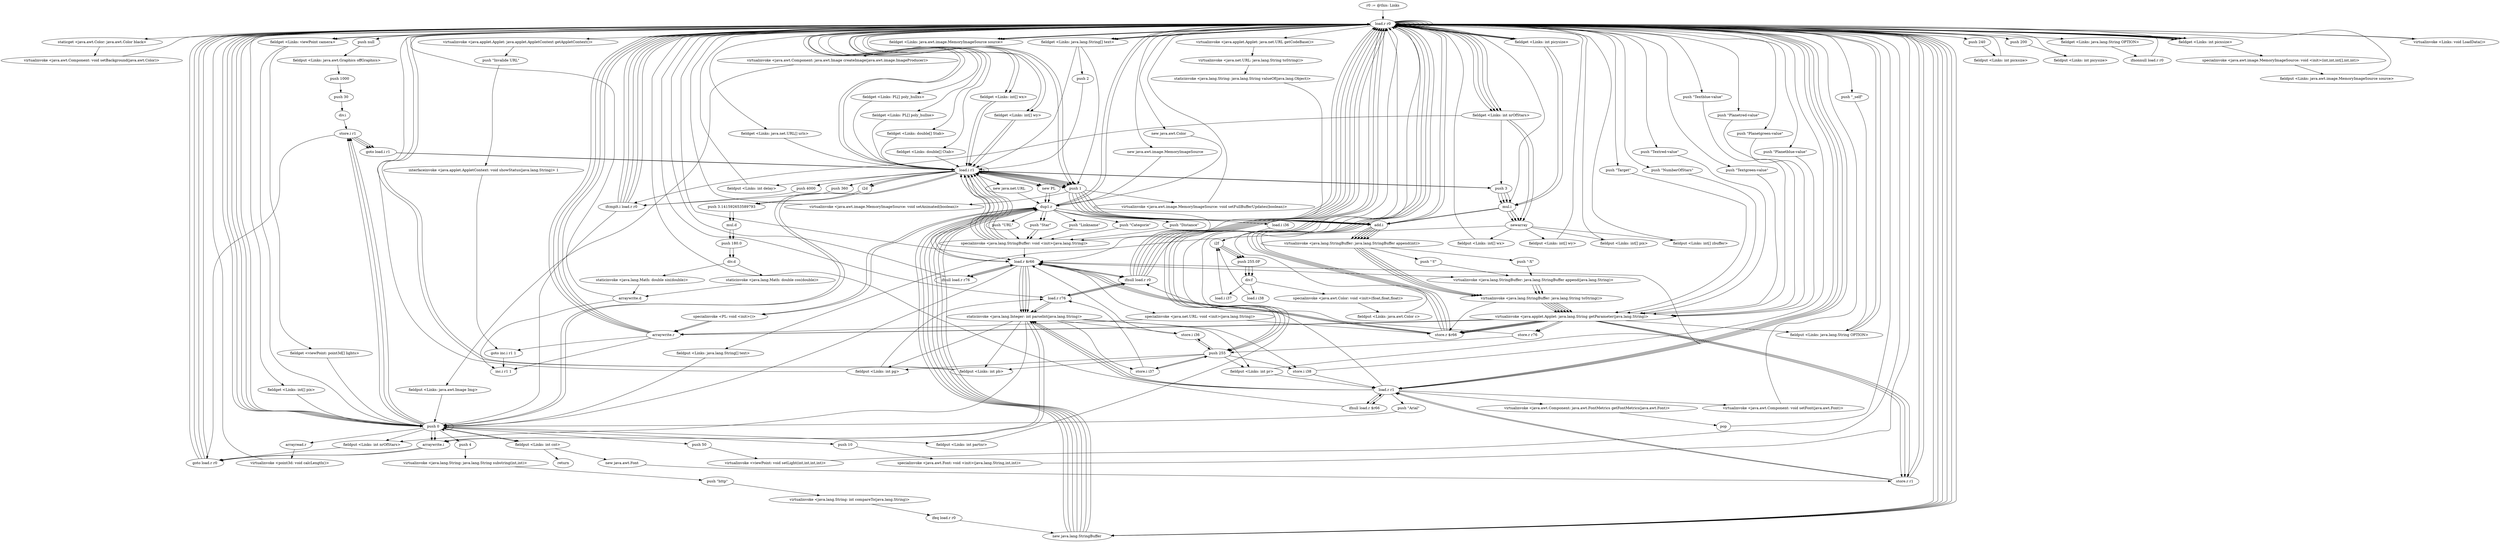 digraph "" {
    "r0 := @this: Links"
    "load.r r0"
    "r0 := @this: Links"->"load.r r0";
    "staticget <java.awt.Color: java.awt.Color black>"
    "load.r r0"->"staticget <java.awt.Color: java.awt.Color black>";
    "virtualinvoke <java.awt.Component: void setBackground(java.awt.Color)>"
    "staticget <java.awt.Color: java.awt.Color black>"->"virtualinvoke <java.awt.Component: void setBackground(java.awt.Color)>";
    "virtualinvoke <java.awt.Component: void setBackground(java.awt.Color)>"->"load.r r0";
    "push null"
    "load.r r0"->"push null";
    "fieldput <Links: java.awt.Graphics offGraphics>"
    "push null"->"fieldput <Links: java.awt.Graphics offGraphics>";
    "push 1000"
    "fieldput <Links: java.awt.Graphics offGraphics>"->"push 1000";
    "push 30"
    "push 1000"->"push 30";
    "div.i"
    "push 30"->"div.i";
    "store.i r1"
    "div.i"->"store.i r1";
    "goto load.r r0"
    "store.i r1"->"goto load.r r0";
    "goto load.r r0"->"load.r r0";
    "load.i r1"
    "load.r r0"->"load.i r1";
    "fieldput <Links: int delay>"
    "load.i r1"->"fieldput <Links: int delay>";
    "fieldput <Links: int delay>"->"load.r r0";
    "push 240"
    "load.r r0"->"push 240";
    "fieldput <Links: int picxsize>"
    "push 240"->"fieldput <Links: int picxsize>";
    "fieldput <Links: int picxsize>"->"load.r r0";
    "push 200"
    "load.r r0"->"push 200";
    "fieldput <Links: int picysize>"
    "push 200"->"fieldput <Links: int picysize>";
    "fieldput <Links: int picysize>"->"load.r r0";
    "load.r r0"->"load.r r0";
    "push \"Target\""
    "load.r r0"->"push \"Target\"";
    "virtualinvoke <java.applet.Applet: java.lang.String getParameter(java.lang.String)>"
    "push \"Target\""->"virtualinvoke <java.applet.Applet: java.lang.String getParameter(java.lang.String)>";
    "fieldput <Links: java.lang.String OPTION>"
    "virtualinvoke <java.applet.Applet: java.lang.String getParameter(java.lang.String)>"->"fieldput <Links: java.lang.String OPTION>";
    "fieldput <Links: java.lang.String OPTION>"->"load.r r0";
    "push \"NumberOfStars\""
    "load.r r0"->"push \"NumberOfStars\"";
    "push \"NumberOfStars\""->"virtualinvoke <java.applet.Applet: java.lang.String getParameter(java.lang.String)>";
    "store.r r1"
    "virtualinvoke <java.applet.Applet: java.lang.String getParameter(java.lang.String)>"->"store.r r1";
    "load.r r1"
    "store.r r1"->"load.r r1";
    "ifnull load.r r0"
    "load.r r1"->"ifnull load.r r0";
    "ifnull load.r r0"->"load.r r0";
    "load.r r0"->"load.r r1";
    "staticinvoke <java.lang.Integer: int parseInt(java.lang.String)>"
    "load.r r1"->"staticinvoke <java.lang.Integer: int parseInt(java.lang.String)>";
    "fieldput <Links: int nrOfStars>"
    "staticinvoke <java.lang.Integer: int parseInt(java.lang.String)>"->"fieldput <Links: int nrOfStars>";
    "fieldput <Links: int nrOfStars>"->"goto load.r r0";
    "goto load.r r0"->"load.r r0";
    "load.r r0"->"load.r r0";
    "fieldget <Links: int nrOfStars>"
    "load.r r0"->"fieldget <Links: int nrOfStars>";
    "newarray"
    "fieldget <Links: int nrOfStars>"->"newarray";
    "fieldput <Links: int[] wx>"
    "newarray"->"fieldput <Links: int[] wx>";
    "fieldput <Links: int[] wx>"->"load.r r0";
    "load.r r0"->"load.r r0";
    "load.r r0"->"fieldget <Links: int nrOfStars>";
    "fieldget <Links: int nrOfStars>"->"newarray";
    "fieldput <Links: int[] wy>"
    "newarray"->"fieldput <Links: int[] wy>";
    "fieldput <Links: int[] wy>"->"load.r r0";
    "load.r r0"->"load.r r0";
    "load.r r0"->"fieldget <Links: int nrOfStars>";
    "push 3"
    "fieldget <Links: int nrOfStars>"->"push 3";
    "mul.i"
    "push 3"->"mul.i";
    "mul.i"->"newarray";
    "fieldput <Links: java.lang.String[] text>"
    "newarray"->"fieldput <Links: java.lang.String[] text>";
    "push 0"
    "fieldput <Links: java.lang.String[] text>"->"push 0";
    "push 0"->"store.i r1";
    "goto load.i r1"
    "store.i r1"->"goto load.i r1";
    "goto load.i r1"->"load.i r1";
    "load.i r1"->"load.r r0";
    "load.r r0"->"fieldget <Links: int nrOfStars>";
    "ifcmplt.i load.r r0"
    "fieldget <Links: int nrOfStars>"->"ifcmplt.i load.r r0";
    "ifcmplt.i load.r r0"->"load.r r0";
    "fieldget <Links: java.lang.String OPTION>"
    "load.r r0"->"fieldget <Links: java.lang.String OPTION>";
    "ifnonnull load.r r0"
    "fieldget <Links: java.lang.String OPTION>"->"ifnonnull load.r r0";
    "ifnonnull load.r r0"->"load.r r0";
    "push \"_self\""
    "load.r r0"->"push \"_self\"";
    "push \"_self\""->"fieldput <Links: java.lang.String OPTION>";
    "fieldput <Links: java.lang.String OPTION>"->"load.r r0";
    "push \"Textred-value\""
    "load.r r0"->"push \"Textred-value\"";
    "push \"Textred-value\""->"virtualinvoke <java.applet.Applet: java.lang.String getParameter(java.lang.String)>";
    "virtualinvoke <java.applet.Applet: java.lang.String getParameter(java.lang.String)>"->"store.r r1";
    "store.r r1"->"load.r r0";
    "push \"Textgreen-value\""
    "load.r r0"->"push \"Textgreen-value\"";
    "push \"Textgreen-value\""->"virtualinvoke <java.applet.Applet: java.lang.String getParameter(java.lang.String)>";
    "store.r $r66"
    "virtualinvoke <java.applet.Applet: java.lang.String getParameter(java.lang.String)>"->"store.r $r66";
    "store.r $r66"->"load.r r0";
    "push \"Textblue-value\""
    "load.r r0"->"push \"Textblue-value\"";
    "push \"Textblue-value\""->"virtualinvoke <java.applet.Applet: java.lang.String getParameter(java.lang.String)>";
    "store.r r76"
    "virtualinvoke <java.applet.Applet: java.lang.String getParameter(java.lang.String)>"->"store.r r76";
    "push 255"
    "store.r r76"->"push 255";
    "store.i i36"
    "push 255"->"store.i i36";
    "store.i i36"->"push 255";
    "store.i i37"
    "push 255"->"store.i i37";
    "store.i i37"->"push 255";
    "store.i i38"
    "push 255"->"store.i i38";
    "store.i i38"->"load.r r1";
    "ifnull load.r $r66"
    "load.r r1"->"ifnull load.r $r66";
    "ifnull load.r $r66"->"load.r r1";
    "load.r r1"->"staticinvoke <java.lang.Integer: int parseInt(java.lang.String)>";
    "staticinvoke <java.lang.Integer: int parseInt(java.lang.String)>"->"store.i i36";
    "load.r $r66"
    "store.i i36"->"load.r $r66";
    "ifnull load.r r76"
    "load.r $r66"->"ifnull load.r r76";
    "ifnull load.r r76"->"load.r $r66";
    "load.r $r66"->"staticinvoke <java.lang.Integer: int parseInt(java.lang.String)>";
    "staticinvoke <java.lang.Integer: int parseInt(java.lang.String)>"->"store.i i37";
    "load.r r76"
    "store.i i37"->"load.r r76";
    "load.r r76"->"ifnull load.r r0";
    "ifnull load.r r0"->"load.r r76";
    "load.r r76"->"staticinvoke <java.lang.Integer: int parseInt(java.lang.String)>";
    "staticinvoke <java.lang.Integer: int parseInt(java.lang.String)>"->"store.i i38";
    "store.i i38"->"load.r r0";
    "new java.awt.Color"
    "load.r r0"->"new java.awt.Color";
    "dup1.r"
    "new java.awt.Color"->"dup1.r";
    "load.i i36"
    "dup1.r"->"load.i i36";
    "i2f"
    "load.i i36"->"i2f";
    "push 255.0F"
    "i2f"->"push 255.0F";
    "div.f"
    "push 255.0F"->"div.f";
    "load.i i37"
    "div.f"->"load.i i37";
    "load.i i37"->"i2f";
    "i2f"->"push 255.0F";
    "push 255.0F"->"div.f";
    "load.i i38"
    "div.f"->"load.i i38";
    "load.i i38"->"i2f";
    "i2f"->"push 255.0F";
    "push 255.0F"->"div.f";
    "specialinvoke <java.awt.Color: void <init>(float,float,float)>"
    "div.f"->"specialinvoke <java.awt.Color: void <init>(float,float,float)>";
    "fieldput <Links: java.awt.Color c>"
    "specialinvoke <java.awt.Color: void <init>(float,float,float)>"->"fieldput <Links: java.awt.Color c>";
    "fieldput <Links: java.awt.Color c>"->"load.r r0";
    "push \"Planetred-value\""
    "load.r r0"->"push \"Planetred-value\"";
    "push \"Planetred-value\""->"virtualinvoke <java.applet.Applet: java.lang.String getParameter(java.lang.String)>";
    "virtualinvoke <java.applet.Applet: java.lang.String getParameter(java.lang.String)>"->"store.r r1";
    "store.r r1"->"load.r r0";
    "push \"Planetgreen-value\""
    "load.r r0"->"push \"Planetgreen-value\"";
    "push \"Planetgreen-value\""->"virtualinvoke <java.applet.Applet: java.lang.String getParameter(java.lang.String)>";
    "virtualinvoke <java.applet.Applet: java.lang.String getParameter(java.lang.String)>"->"store.r $r66";
    "store.r $r66"->"load.r r0";
    "push \"Planetblue-value\""
    "load.r r0"->"push \"Planetblue-value\"";
    "push \"Planetblue-value\""->"virtualinvoke <java.applet.Applet: java.lang.String getParameter(java.lang.String)>";
    "virtualinvoke <java.applet.Applet: java.lang.String getParameter(java.lang.String)>"->"store.r r76";
    "store.r r76"->"load.r r0";
    "load.r r0"->"push 255";
    "fieldput <Links: int pb>"
    "push 255"->"fieldput <Links: int pb>";
    "fieldput <Links: int pb>"->"load.r r0";
    "load.r r0"->"push 255";
    "fieldput <Links: int pg>"
    "push 255"->"fieldput <Links: int pg>";
    "fieldput <Links: int pg>"->"load.r r0";
    "load.r r0"->"push 255";
    "fieldput <Links: int pr>"
    "push 255"->"fieldput <Links: int pr>";
    "fieldput <Links: int pr>"->"load.r r1";
    "load.r r1"->"ifnull load.r $r66";
    "ifnull load.r $r66"->"load.r r0";
    "load.r r0"->"load.r r1";
    "load.r r1"->"staticinvoke <java.lang.Integer: int parseInt(java.lang.String)>";
    "staticinvoke <java.lang.Integer: int parseInt(java.lang.String)>"->"fieldput <Links: int pr>";
    "fieldput <Links: int pr>"->"load.r $r66";
    "load.r $r66"->"ifnull load.r r76";
    "ifnull load.r r76"->"load.r r0";
    "load.r r0"->"load.r $r66";
    "load.r $r66"->"staticinvoke <java.lang.Integer: int parseInt(java.lang.String)>";
    "staticinvoke <java.lang.Integer: int parseInt(java.lang.String)>"->"fieldput <Links: int pg>";
    "fieldput <Links: int pg>"->"load.r r76";
    "load.r r76"->"ifnull load.r r0";
    "ifnull load.r r0"->"load.r r0";
    "load.r r0"->"load.r r76";
    "load.r r76"->"staticinvoke <java.lang.Integer: int parseInt(java.lang.String)>";
    "staticinvoke <java.lang.Integer: int parseInt(java.lang.String)>"->"fieldput <Links: int pb>";
    "fieldput <Links: int pb>"->"load.r r0";
    "load.r r0"->"load.r r0";
    "fieldget <Links: int picxsize>"
    "load.r r0"->"fieldget <Links: int picxsize>";
    "fieldget <Links: int picxsize>"->"load.r r0";
    "fieldget <Links: int picysize>"
    "load.r r0"->"fieldget <Links: int picysize>";
    "fieldget <Links: int picysize>"->"mul.i";
    "mul.i"->"newarray";
    "fieldput <Links: int[] pix>"
    "newarray"->"fieldput <Links: int[] pix>";
    "fieldput <Links: int[] pix>"->"load.r r0";
    "load.r r0"->"load.r r0";
    "load.r r0"->"fieldget <Links: int picxsize>";
    "fieldget <Links: int picxsize>"->"load.r r0";
    "load.r r0"->"fieldget <Links: int picysize>";
    "fieldget <Links: int picysize>"->"mul.i";
    "mul.i"->"newarray";
    "fieldput <Links: int[] zbuffer>"
    "newarray"->"fieldput <Links: int[] zbuffer>";
    "fieldput <Links: int[] zbuffer>"->"load.r r0";
    "new java.awt.image.MemoryImageSource"
    "load.r r0"->"new java.awt.image.MemoryImageSource";
    "new java.awt.image.MemoryImageSource"->"dup1.r";
    "dup1.r"->"load.r r0";
    "load.r r0"->"fieldget <Links: int picxsize>";
    "fieldget <Links: int picxsize>"->"load.r r0";
    "load.r r0"->"fieldget <Links: int picysize>";
    "fieldget <Links: int picysize>"->"load.r r0";
    "fieldget <Links: int[] pix>"
    "load.r r0"->"fieldget <Links: int[] pix>";
    "fieldget <Links: int[] pix>"->"push 0";
    "push 0"->"load.r r0";
    "load.r r0"->"fieldget <Links: int picxsize>";
    "specialinvoke <java.awt.image.MemoryImageSource: void <init>(int,int,int[],int,int)>"
    "fieldget <Links: int picxsize>"->"specialinvoke <java.awt.image.MemoryImageSource: void <init>(int,int,int[],int,int)>";
    "fieldput <Links: java.awt.image.MemoryImageSource source>"
    "specialinvoke <java.awt.image.MemoryImageSource: void <init>(int,int,int[],int,int)>"->"fieldput <Links: java.awt.image.MemoryImageSource source>";
    "fieldput <Links: java.awt.image.MemoryImageSource source>"->"load.r r0";
    "fieldget <Links: java.awt.image.MemoryImageSource source>"
    "load.r r0"->"fieldget <Links: java.awt.image.MemoryImageSource source>";
    "push 1"
    "fieldget <Links: java.awt.image.MemoryImageSource source>"->"push 1";
    "virtualinvoke <java.awt.image.MemoryImageSource: void setAnimated(boolean)>"
    "push 1"->"virtualinvoke <java.awt.image.MemoryImageSource: void setAnimated(boolean)>";
    "virtualinvoke <java.awt.image.MemoryImageSource: void setAnimated(boolean)>"->"load.r r0";
    "load.r r0"->"fieldget <Links: java.awt.image.MemoryImageSource source>";
    "fieldget <Links: java.awt.image.MemoryImageSource source>"->"push 1";
    "virtualinvoke <java.awt.image.MemoryImageSource: void setFullBufferUpdates(boolean)>"
    "push 1"->"virtualinvoke <java.awt.image.MemoryImageSource: void setFullBufferUpdates(boolean)>";
    "virtualinvoke <java.awt.image.MemoryImageSource: void setFullBufferUpdates(boolean)>"->"load.r r0";
    "fieldget <Links: viewPoint camera>"
    "load.r r0"->"fieldget <Links: viewPoint camera>";
    "fieldget <Links: viewPoint camera>"->"push 0";
    "push 0"->"push 0";
    "push 0"->"push 0";
    "push 50"
    "push 0"->"push 50";
    "virtualinvoke <viewPoint: void setLight(int,int,int,int)>"
    "push 50"->"virtualinvoke <viewPoint: void setLight(int,int,int,int)>";
    "virtualinvoke <viewPoint: void setLight(int,int,int,int)>"->"load.r r0";
    "load.r r0"->"fieldget <Links: viewPoint camera>";
    "fieldget <viewPoint: point3d[] lights>"
    "fieldget <Links: viewPoint camera>"->"fieldget <viewPoint: point3d[] lights>";
    "fieldget <viewPoint: point3d[] lights>"->"push 0";
    "arrayread.r"
    "push 0"->"arrayread.r";
    "virtualinvoke <point3d: void calcLength()>"
    "arrayread.r"->"virtualinvoke <point3d: void calcLength()>";
    "virtualinvoke <point3d: void calcLength()>"->"load.r r0";
    "load.r r0"->"load.r r0";
    "load.r r0"->"load.r r0";
    "load.r r0"->"fieldget <Links: java.awt.image.MemoryImageSource source>";
    "virtualinvoke <java.awt.Component: java.awt.Image createImage(java.awt.image.ImageProducer)>"
    "fieldget <Links: java.awt.image.MemoryImageSource source>"->"virtualinvoke <java.awt.Component: java.awt.Image createImage(java.awt.image.ImageProducer)>";
    "fieldput <Links: java.awt.Image Img>"
    "virtualinvoke <java.awt.Component: java.awt.Image createImage(java.awt.image.ImageProducer)>"->"fieldput <Links: java.awt.Image Img>";
    "fieldput <Links: java.awt.Image Img>"->"push 0";
    "push 0"->"store.i r1";
    "store.i r1"->"goto load.i r1";
    "goto load.i r1"->"load.i r1";
    "push 360"
    "load.i r1"->"push 360";
    "push 360"->"ifcmplt.i load.r r0";
    "ifcmplt.i load.r r0"->"push 0";
    "push 0"->"store.i r1";
    "store.i r1"->"goto load.i r1";
    "goto load.i r1"->"load.i r1";
    "push 4000"
    "load.i r1"->"push 4000";
    "push 4000"->"ifcmplt.i load.r r0";
    "ifcmplt.i load.r r0"->"load.r r0";
    "load.r r0"->"push 0";
    "fieldput <Links: int cnt>"
    "push 0"->"fieldput <Links: int cnt>";
    "new java.awt.Font"
    "fieldput <Links: int cnt>"->"new java.awt.Font";
    "new java.awt.Font"->"store.r r1";
    "store.r r1"->"load.r r1";
    "push \"Arial\""
    "load.r r1"->"push \"Arial\"";
    "push \"Arial\""->"push 0";
    "push 10"
    "push 0"->"push 10";
    "specialinvoke <java.awt.Font: void <init>(java.lang.String,int,int)>"
    "push 10"->"specialinvoke <java.awt.Font: void <init>(java.lang.String,int,int)>";
    "specialinvoke <java.awt.Font: void <init>(java.lang.String,int,int)>"->"load.r r0";
    "load.r r0"->"load.r r1";
    "virtualinvoke <java.awt.Component: java.awt.FontMetrics getFontMetrics(java.awt.Font)>"
    "load.r r1"->"virtualinvoke <java.awt.Component: java.awt.FontMetrics getFontMetrics(java.awt.Font)>";
    "pop"
    "virtualinvoke <java.awt.Component: java.awt.FontMetrics getFontMetrics(java.awt.Font)>"->"pop";
    "pop"->"load.r r0";
    "load.r r0"->"load.r r1";
    "virtualinvoke <java.awt.Component: void setFont(java.awt.Font)>"
    "load.r r1"->"virtualinvoke <java.awt.Component: void setFont(java.awt.Font)>";
    "virtualinvoke <java.awt.Component: void setFont(java.awt.Font)>"->"load.r r0";
    "load.r r0"->"push 0";
    "fieldput <Links: int partnr>"
    "push 0"->"fieldput <Links: int partnr>";
    "fieldput <Links: int partnr>"->"load.r r0";
    "virtualinvoke <Links: void LoadData()>"
    "load.r r0"->"virtualinvoke <Links: void LoadData()>";
    "virtualinvoke <Links: void LoadData()>"->"load.r r0";
    "load.r r0"->"push 0";
    "push 0"->"fieldput <Links: int cnt>";
    "return"
    "fieldput <Links: int cnt>"->"return";
    "ifcmplt.i load.r r0"->"load.r r0";
    "fieldget <Links: PL[] poly_hullxs>"
    "load.r r0"->"fieldget <Links: PL[] poly_hullxs>";
    "fieldget <Links: PL[] poly_hullxs>"->"load.i r1";
    "new PL"
    "load.i r1"->"new PL";
    "new PL"->"dup1.r";
    "specialinvoke <PL: void <init>()>"
    "dup1.r"->"specialinvoke <PL: void <init>()>";
    "arraywrite.r"
    "specialinvoke <PL: void <init>()>"->"arraywrite.r";
    "arraywrite.r"->"load.r r0";
    "fieldget <Links: PL[] poly_hullxe>"
    "load.r r0"->"fieldget <Links: PL[] poly_hullxe>";
    "fieldget <Links: PL[] poly_hullxe>"->"load.i r1";
    "load.i r1"->"new PL";
    "new PL"->"dup1.r";
    "dup1.r"->"specialinvoke <PL: void <init>()>";
    "specialinvoke <PL: void <init>()>"->"arraywrite.r";
    "inc.i r1 1"
    "arraywrite.r"->"inc.i r1 1";
    "ifcmplt.i load.r r0"->"load.r r0";
    "fieldget <Links: double[] Stab>"
    "load.r r0"->"fieldget <Links: double[] Stab>";
    "fieldget <Links: double[] Stab>"->"load.i r1";
    "load.i r1"->"load.i r1";
    "i2d"
    "load.i r1"->"i2d";
    "push 3.141592653589793"
    "i2d"->"push 3.141592653589793";
    "mul.d"
    "push 3.141592653589793"->"mul.d";
    "push 180.0"
    "mul.d"->"push 180.0";
    "div.d"
    "push 180.0"->"div.d";
    "staticinvoke <java.lang.Math: double sin(double)>"
    "div.d"->"staticinvoke <java.lang.Math: double sin(double)>";
    "arraywrite.d"
    "staticinvoke <java.lang.Math: double sin(double)>"->"arraywrite.d";
    "arraywrite.d"->"load.r r0";
    "fieldget <Links: double[] Ctab>"
    "load.r r0"->"fieldget <Links: double[] Ctab>";
    "fieldget <Links: double[] Ctab>"->"load.i r1";
    "load.i r1"->"load.i r1";
    "load.i r1"->"i2d";
    "i2d"->"push 3.141592653589793";
    "push 3.141592653589793"->"mul.d";
    "mul.d"->"push 180.0";
    "push 180.0"->"div.d";
    "staticinvoke <java.lang.Math: double cos(double)>"
    "div.d"->"staticinvoke <java.lang.Math: double cos(double)>";
    "staticinvoke <java.lang.Math: double cos(double)>"->"arraywrite.d";
    "arraywrite.d"->"inc.i r1 1";
    "ifcmplt.i load.r r0"->"load.r r0";
    "new java.lang.StringBuffer"
    "load.r r0"->"new java.lang.StringBuffer";
    "new java.lang.StringBuffer"->"dup1.r";
    "push \"Star\""
    "dup1.r"->"push \"Star\"";
    "specialinvoke <java.lang.StringBuffer: void <init>(java.lang.String)>"
    "push \"Star\""->"specialinvoke <java.lang.StringBuffer: void <init>(java.lang.String)>";
    "specialinvoke <java.lang.StringBuffer: void <init>(java.lang.String)>"->"load.i r1";
    "load.i r1"->"push 1";
    "add.i"
    "push 1"->"add.i";
    "virtualinvoke <java.lang.StringBuffer: java.lang.StringBuffer append(int)>"
    "add.i"->"virtualinvoke <java.lang.StringBuffer: java.lang.StringBuffer append(int)>";
    "push \"-X\""
    "virtualinvoke <java.lang.StringBuffer: java.lang.StringBuffer append(int)>"->"push \"-X\"";
    "virtualinvoke <java.lang.StringBuffer: java.lang.StringBuffer append(java.lang.String)>"
    "push \"-X\""->"virtualinvoke <java.lang.StringBuffer: java.lang.StringBuffer append(java.lang.String)>";
    "virtualinvoke <java.lang.StringBuffer: java.lang.String toString()>"
    "virtualinvoke <java.lang.StringBuffer: java.lang.StringBuffer append(java.lang.String)>"->"virtualinvoke <java.lang.StringBuffer: java.lang.String toString()>";
    "virtualinvoke <java.lang.StringBuffer: java.lang.String toString()>"->"virtualinvoke <java.applet.Applet: java.lang.String getParameter(java.lang.String)>";
    "virtualinvoke <java.applet.Applet: java.lang.String getParameter(java.lang.String)>"->"store.r $r66";
    "store.r $r66"->"load.r $r66";
    "load.r $r66"->"ifnull load.r r0";
    "ifnull load.r r0"->"load.r r0";
    "fieldget <Links: int[] wx>"
    "load.r r0"->"fieldget <Links: int[] wx>";
    "fieldget <Links: int[] wx>"->"load.i r1";
    "load.i r1"->"load.r $r66";
    "load.r $r66"->"staticinvoke <java.lang.Integer: int parseInt(java.lang.String)>";
    "arraywrite.i"
    "staticinvoke <java.lang.Integer: int parseInt(java.lang.String)>"->"arraywrite.i";
    "arraywrite.i"->"goto load.r r0";
    "goto load.r r0"->"load.r r0";
    "load.r r0"->"new java.lang.StringBuffer";
    "new java.lang.StringBuffer"->"dup1.r";
    "dup1.r"->"push \"Star\"";
    "push \"Star\""->"specialinvoke <java.lang.StringBuffer: void <init>(java.lang.String)>";
    "specialinvoke <java.lang.StringBuffer: void <init>(java.lang.String)>"->"load.i r1";
    "load.i r1"->"push 1";
    "push 1"->"add.i";
    "add.i"->"virtualinvoke <java.lang.StringBuffer: java.lang.StringBuffer append(int)>";
    "push \"-Y\""
    "virtualinvoke <java.lang.StringBuffer: java.lang.StringBuffer append(int)>"->"push \"-Y\"";
    "push \"-Y\""->"virtualinvoke <java.lang.StringBuffer: java.lang.StringBuffer append(java.lang.String)>";
    "virtualinvoke <java.lang.StringBuffer: java.lang.StringBuffer append(java.lang.String)>"->"virtualinvoke <java.lang.StringBuffer: java.lang.String toString()>";
    "virtualinvoke <java.lang.StringBuffer: java.lang.String toString()>"->"virtualinvoke <java.applet.Applet: java.lang.String getParameter(java.lang.String)>";
    "virtualinvoke <java.applet.Applet: java.lang.String getParameter(java.lang.String)>"->"store.r $r66";
    "store.r $r66"->"load.r $r66";
    "load.r $r66"->"ifnull load.r r0";
    "ifnull load.r r0"->"load.r r0";
    "fieldget <Links: int[] wy>"
    "load.r r0"->"fieldget <Links: int[] wy>";
    "fieldget <Links: int[] wy>"->"load.i r1";
    "load.i r1"->"load.r $r66";
    "load.r $r66"->"staticinvoke <java.lang.Integer: int parseInt(java.lang.String)>";
    "staticinvoke <java.lang.Integer: int parseInt(java.lang.String)>"->"arraywrite.i";
    "arraywrite.i"->"goto load.r r0";
    "goto load.r r0"->"load.r r0";
    "fieldget <Links: java.lang.String[] text>"
    "load.r r0"->"fieldget <Links: java.lang.String[] text>";
    "fieldget <Links: java.lang.String[] text>"->"load.i r1";
    "load.i r1"->"push 3";
    "push 3"->"mul.i";
    "mul.i"->"load.r r0";
    "load.r r0"->"new java.lang.StringBuffer";
    "new java.lang.StringBuffer"->"dup1.r";
    "push \"Linkname\""
    "dup1.r"->"push \"Linkname\"";
    "push \"Linkname\""->"specialinvoke <java.lang.StringBuffer: void <init>(java.lang.String)>";
    "specialinvoke <java.lang.StringBuffer: void <init>(java.lang.String)>"->"load.i r1";
    "load.i r1"->"push 1";
    "push 1"->"add.i";
    "add.i"->"virtualinvoke <java.lang.StringBuffer: java.lang.StringBuffer append(int)>";
    "virtualinvoke <java.lang.StringBuffer: java.lang.StringBuffer append(int)>"->"virtualinvoke <java.lang.StringBuffer: java.lang.String toString()>";
    "virtualinvoke <java.lang.StringBuffer: java.lang.String toString()>"->"virtualinvoke <java.applet.Applet: java.lang.String getParameter(java.lang.String)>";
    "virtualinvoke <java.applet.Applet: java.lang.String getParameter(java.lang.String)>"->"arraywrite.r";
    "arraywrite.r"->"load.r r0";
    "load.r r0"->"fieldget <Links: java.lang.String[] text>";
    "fieldget <Links: java.lang.String[] text>"->"push 1";
    "push 1"->"load.i r1";
    "load.i r1"->"push 3";
    "push 3"->"mul.i";
    "mul.i"->"add.i";
    "add.i"->"load.r r0";
    "load.r r0"->"new java.lang.StringBuffer";
    "new java.lang.StringBuffer"->"dup1.r";
    "push \"Categorie\""
    "dup1.r"->"push \"Categorie\"";
    "push \"Categorie\""->"specialinvoke <java.lang.StringBuffer: void <init>(java.lang.String)>";
    "specialinvoke <java.lang.StringBuffer: void <init>(java.lang.String)>"->"load.i r1";
    "load.i r1"->"push 1";
    "push 1"->"add.i";
    "add.i"->"virtualinvoke <java.lang.StringBuffer: java.lang.StringBuffer append(int)>";
    "virtualinvoke <java.lang.StringBuffer: java.lang.StringBuffer append(int)>"->"virtualinvoke <java.lang.StringBuffer: java.lang.String toString()>";
    "virtualinvoke <java.lang.StringBuffer: java.lang.String toString()>"->"virtualinvoke <java.applet.Applet: java.lang.String getParameter(java.lang.String)>";
    "virtualinvoke <java.applet.Applet: java.lang.String getParameter(java.lang.String)>"->"arraywrite.r";
    "arraywrite.r"->"load.r r0";
    "load.r r0"->"fieldget <Links: java.lang.String[] text>";
    "push 2"
    "fieldget <Links: java.lang.String[] text>"->"push 2";
    "push 2"->"load.i r1";
    "load.i r1"->"push 3";
    "push 3"->"mul.i";
    "mul.i"->"add.i";
    "add.i"->"load.r r0";
    "load.r r0"->"new java.lang.StringBuffer";
    "new java.lang.StringBuffer"->"dup1.r";
    "push \"Distance\""
    "dup1.r"->"push \"Distance\"";
    "push \"Distance\""->"specialinvoke <java.lang.StringBuffer: void <init>(java.lang.String)>";
    "specialinvoke <java.lang.StringBuffer: void <init>(java.lang.String)>"->"load.i r1";
    "load.i r1"->"push 1";
    "push 1"->"add.i";
    "add.i"->"virtualinvoke <java.lang.StringBuffer: java.lang.StringBuffer append(int)>";
    "virtualinvoke <java.lang.StringBuffer: java.lang.StringBuffer append(int)>"->"virtualinvoke <java.lang.StringBuffer: java.lang.String toString()>";
    "virtualinvoke <java.lang.StringBuffer: java.lang.String toString()>"->"virtualinvoke <java.applet.Applet: java.lang.String getParameter(java.lang.String)>";
    "virtualinvoke <java.applet.Applet: java.lang.String getParameter(java.lang.String)>"->"arraywrite.r";
    "arraywrite.r"->"load.r r0";
    "load.r r0"->"new java.lang.StringBuffer";
    "new java.lang.StringBuffer"->"dup1.r";
    "push \"URL\""
    "dup1.r"->"push \"URL\"";
    "push \"URL\""->"specialinvoke <java.lang.StringBuffer: void <init>(java.lang.String)>";
    "specialinvoke <java.lang.StringBuffer: void <init>(java.lang.String)>"->"load.i r1";
    "load.i r1"->"push 1";
    "push 1"->"add.i";
    "add.i"->"virtualinvoke <java.lang.StringBuffer: java.lang.StringBuffer append(int)>";
    "virtualinvoke <java.lang.StringBuffer: java.lang.StringBuffer append(int)>"->"virtualinvoke <java.lang.StringBuffer: java.lang.String toString()>";
    "virtualinvoke <java.lang.StringBuffer: java.lang.String toString()>"->"virtualinvoke <java.applet.Applet: java.lang.String getParameter(java.lang.String)>";
    "virtualinvoke <java.applet.Applet: java.lang.String getParameter(java.lang.String)>"->"store.r $r66";
    "store.r $r66"->"load.r $r66";
    "load.r $r66"->"push 0";
    "push 4"
    "push 0"->"push 4";
    "virtualinvoke <java.lang.String: java.lang.String substring(int,int)>"
    "push 4"->"virtualinvoke <java.lang.String: java.lang.String substring(int,int)>";
    "push \"http\""
    "virtualinvoke <java.lang.String: java.lang.String substring(int,int)>"->"push \"http\"";
    "virtualinvoke <java.lang.String: int compareTo(java.lang.String)>"
    "push \"http\""->"virtualinvoke <java.lang.String: int compareTo(java.lang.String)>";
    "ifeq load.r r0"
    "virtualinvoke <java.lang.String: int compareTo(java.lang.String)>"->"ifeq load.r r0";
    "ifeq load.r r0"->"new java.lang.StringBuffer";
    "new java.lang.StringBuffer"->"dup1.r";
    "dup1.r"->"load.r r0";
    "virtualinvoke <java.applet.Applet: java.net.URL getCodeBase()>"
    "load.r r0"->"virtualinvoke <java.applet.Applet: java.net.URL getCodeBase()>";
    "virtualinvoke <java.net.URL: java.lang.String toString()>"
    "virtualinvoke <java.applet.Applet: java.net.URL getCodeBase()>"->"virtualinvoke <java.net.URL: java.lang.String toString()>";
    "staticinvoke <java.lang.String: java.lang.String valueOf(java.lang.Object)>"
    "virtualinvoke <java.net.URL: java.lang.String toString()>"->"staticinvoke <java.lang.String: java.lang.String valueOf(java.lang.Object)>";
    "staticinvoke <java.lang.String: java.lang.String valueOf(java.lang.Object)>"->"specialinvoke <java.lang.StringBuffer: void <init>(java.lang.String)>";
    "specialinvoke <java.lang.StringBuffer: void <init>(java.lang.String)>"->"load.r $r66";
    "load.r $r66"->"virtualinvoke <java.lang.StringBuffer: java.lang.StringBuffer append(java.lang.String)>";
    "virtualinvoke <java.lang.StringBuffer: java.lang.StringBuffer append(java.lang.String)>"->"virtualinvoke <java.lang.StringBuffer: java.lang.String toString()>";
    "virtualinvoke <java.lang.StringBuffer: java.lang.String toString()>"->"store.r $r66";
    "store.r $r66"->"load.r r0";
    "fieldget <Links: java.net.URL[] urls>"
    "load.r r0"->"fieldget <Links: java.net.URL[] urls>";
    "fieldget <Links: java.net.URL[] urls>"->"load.i r1";
    "new java.net.URL"
    "load.i r1"->"new java.net.URL";
    "new java.net.URL"->"dup1.r";
    "dup1.r"->"load.r $r66";
    "specialinvoke <java.net.URL: void <init>(java.lang.String)>"
    "load.r $r66"->"specialinvoke <java.net.URL: void <init>(java.lang.String)>";
    "specialinvoke <java.net.URL: void <init>(java.lang.String)>"->"arraywrite.r";
    "goto inc.i r1 1"
    "arraywrite.r"->"goto inc.i r1 1";
    "goto inc.i r1 1"->"inc.i r1 1";
    "specialinvoke <java.net.URL: void <init>(java.lang.String)>"->"store.r $r66";
    "store.r $r66"->"load.r r0";
    "virtualinvoke <java.applet.Applet: java.applet.AppletContext getAppletContext()>"
    "load.r r0"->"virtualinvoke <java.applet.Applet: java.applet.AppletContext getAppletContext()>";
    "push \"Invalide URL\""
    "virtualinvoke <java.applet.Applet: java.applet.AppletContext getAppletContext()>"->"push \"Invalide URL\"";
    "interfaceinvoke <java.applet.AppletContext: void showStatus(java.lang.String)> 1"
    "push \"Invalide URL\""->"interfaceinvoke <java.applet.AppletContext: void showStatus(java.lang.String)> 1";
    "interfaceinvoke <java.applet.AppletContext: void showStatus(java.lang.String)> 1"->"goto inc.i r1 1";
    "ifnull load.r r0"->"load.r r0";
    "load.r r0"->"fieldget <Links: int[] wy>";
    "fieldget <Links: int[] wy>"->"load.i r1";
    "load.i r1"->"push 0";
    "push 0"->"arraywrite.i";
    "ifnull load.r r0"->"load.r r0";
    "load.r r0"->"fieldget <Links: int[] wx>";
    "fieldget <Links: int[] wx>"->"load.i r1";
    "load.i r1"->"push 0";
    "push 0"->"arraywrite.i";
    "ifnull load.r r0"->"load.r r0";
    "load.r r0"->"push 0";
    "push 0"->"fieldput <Links: int nrOfStars>";
}
